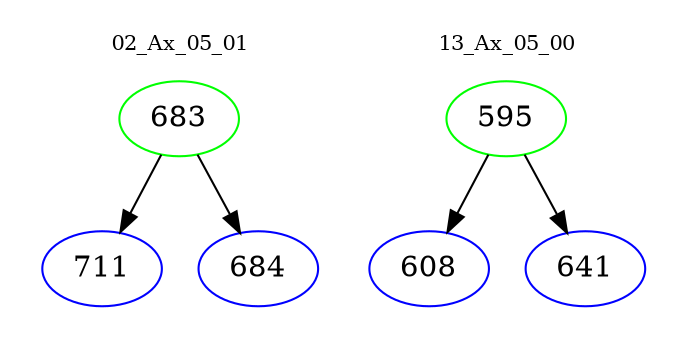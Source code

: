 digraph{
subgraph cluster_0 {
color = white
label = "02_Ax_05_01";
fontsize=10;
T0_683 [label="683", color="green"]
T0_683 -> T0_711 [color="black"]
T0_711 [label="711", color="blue"]
T0_683 -> T0_684 [color="black"]
T0_684 [label="684", color="blue"]
}
subgraph cluster_1 {
color = white
label = "13_Ax_05_00";
fontsize=10;
T1_595 [label="595", color="green"]
T1_595 -> T1_608 [color="black"]
T1_608 [label="608", color="blue"]
T1_595 -> T1_641 [color="black"]
T1_641 [label="641", color="blue"]
}
}
